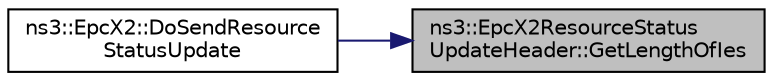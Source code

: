 digraph "ns3::EpcX2ResourceStatusUpdateHeader::GetLengthOfIes"
{
 // LATEX_PDF_SIZE
  edge [fontname="Helvetica",fontsize="10",labelfontname="Helvetica",labelfontsize="10"];
  node [fontname="Helvetica",fontsize="10",shape=record];
  rankdir="RL";
  Node1 [label="ns3::EpcX2ResourceStatus\lUpdateHeader::GetLengthOfIes",height=0.2,width=0.4,color="black", fillcolor="grey75", style="filled", fontcolor="black",tooltip="Get length of IEs function."];
  Node1 -> Node2 [dir="back",color="midnightblue",fontsize="10",style="solid",fontname="Helvetica"];
  Node2 [label="ns3::EpcX2::DoSendResource\lStatusUpdate",height=0.2,width=0.4,color="black", fillcolor="white", style="filled",URL="$classns3_1_1_epc_x2.html#a556c1c456108f8e1dff65289073d9b55",tooltip="Send resource status update function."];
}
